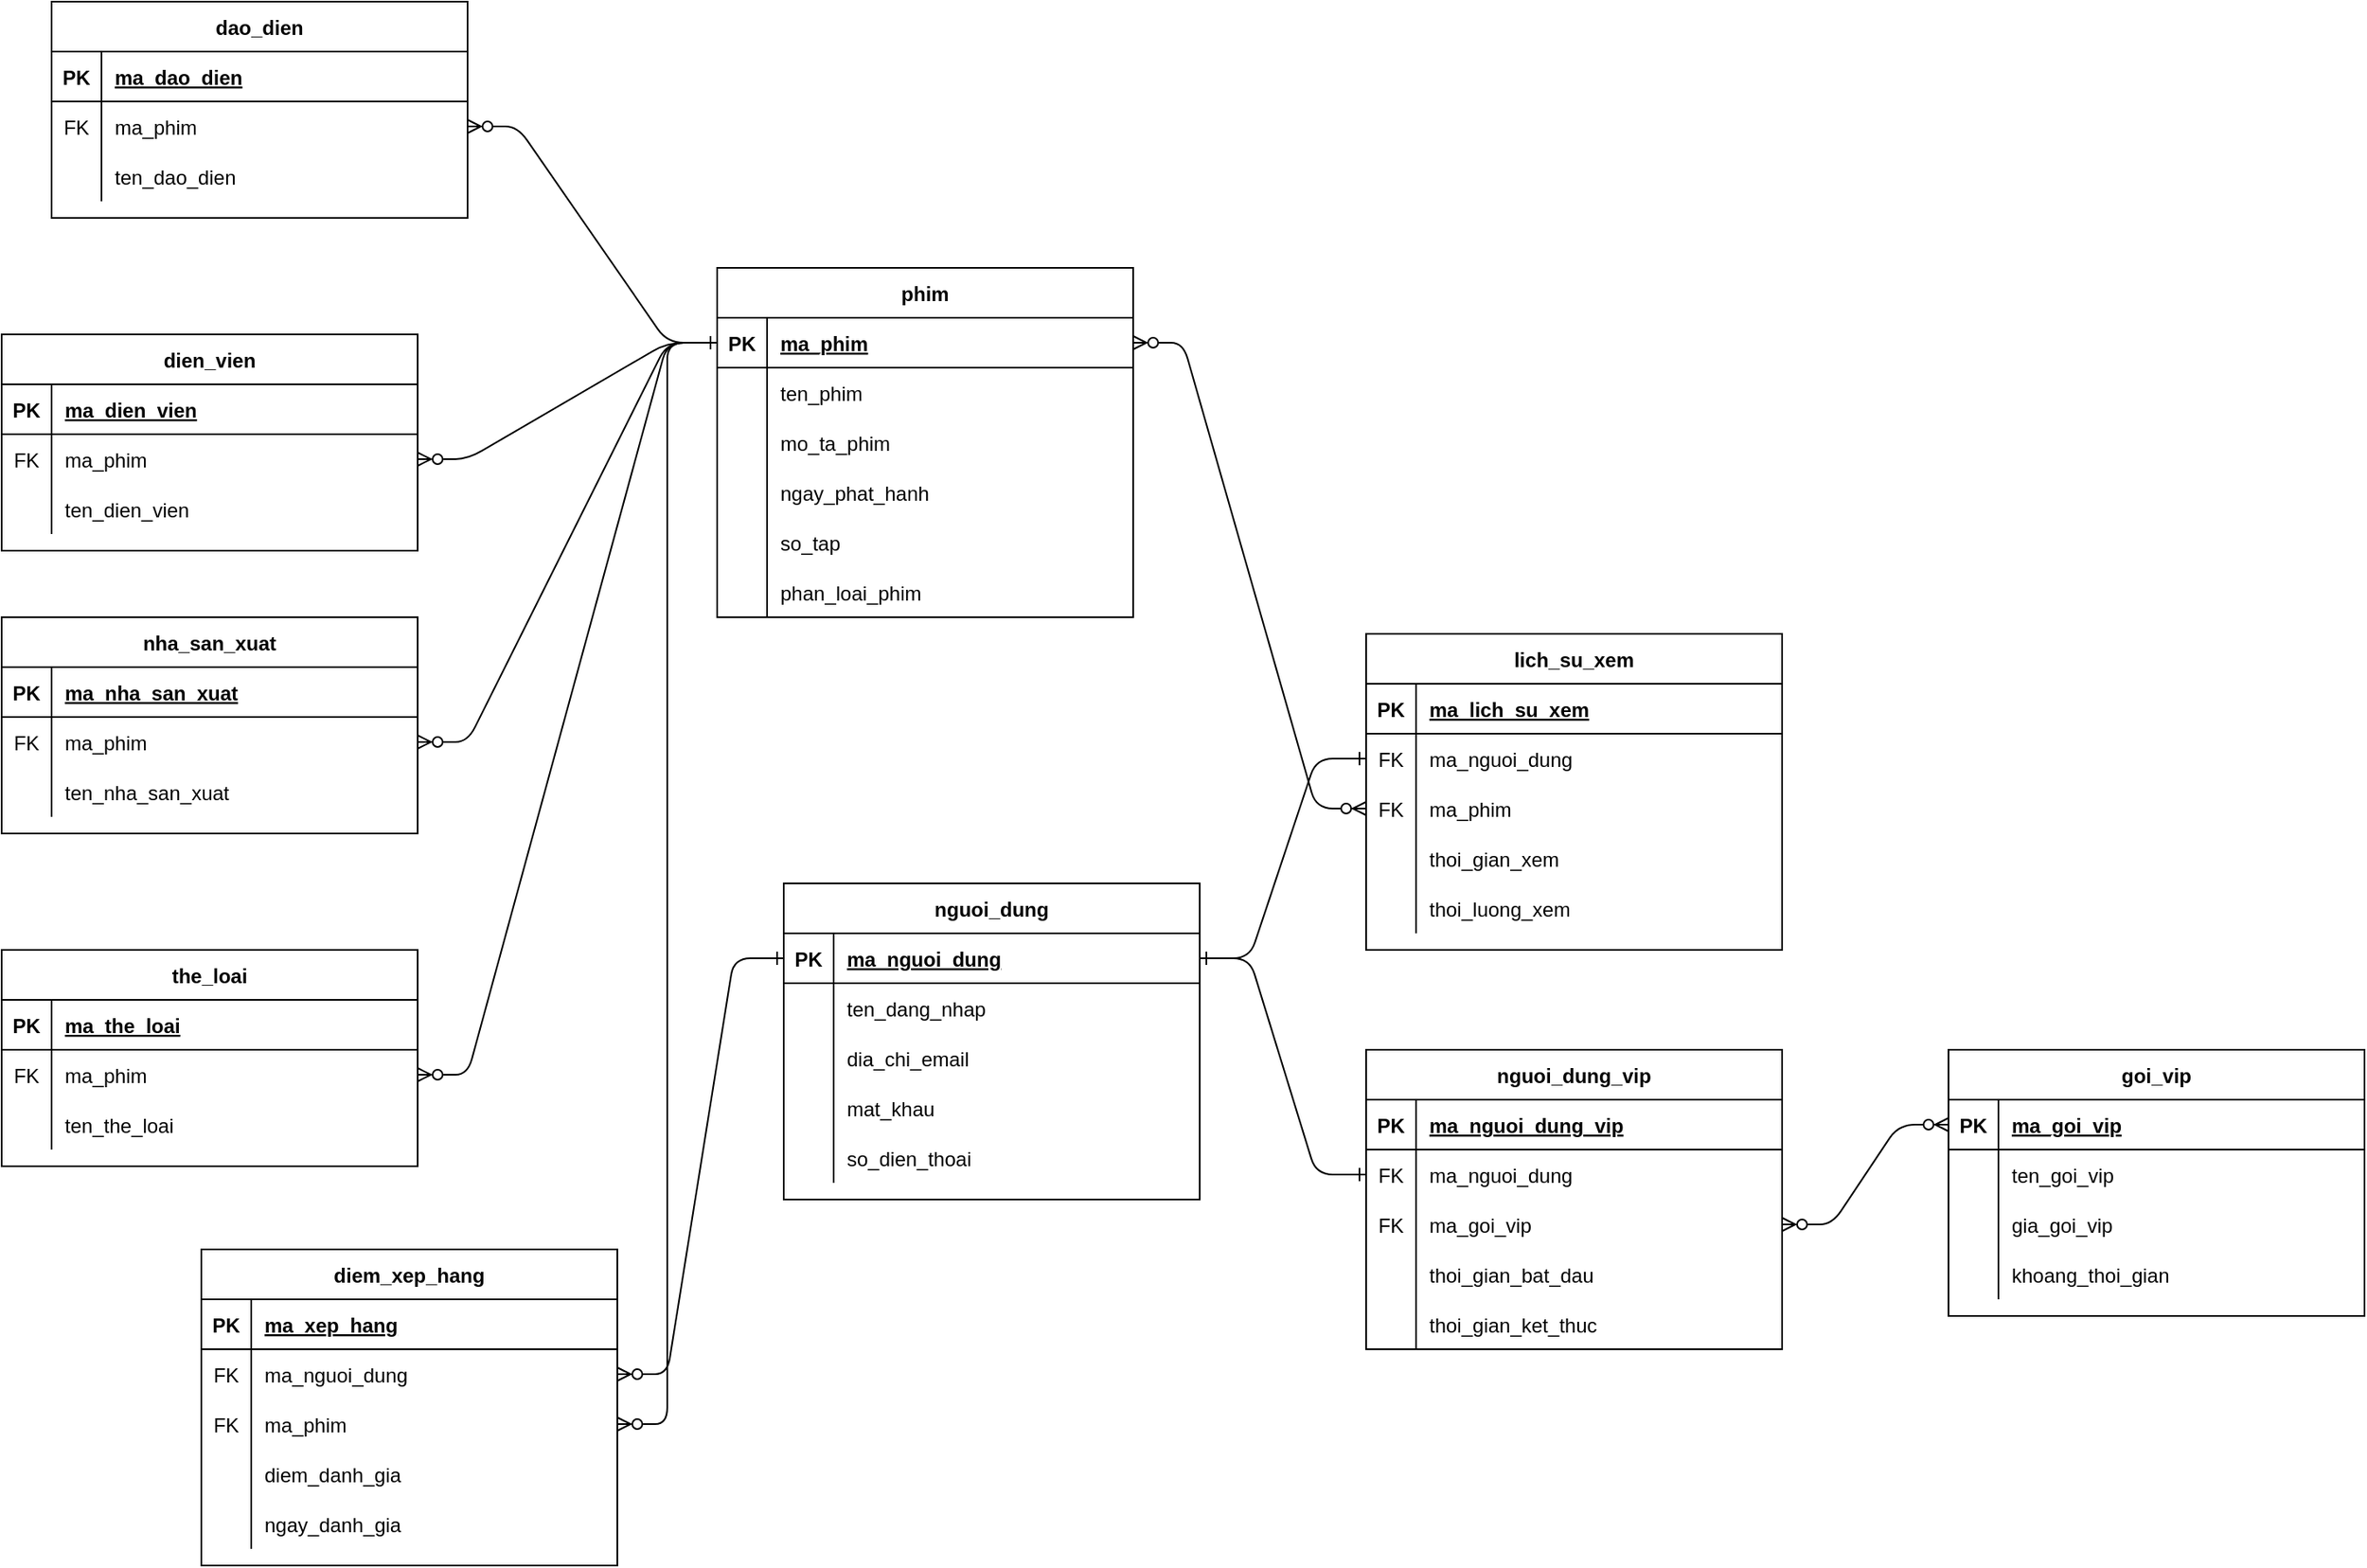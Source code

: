 <mxfile version="21.3.2" type="device">
  <diagram id="C5RBs43oDa-KdzZeNtuy" name="Page-1">
    <mxGraphModel dx="1961" dy="727" grid="1" gridSize="10" guides="1" tooltips="1" connect="1" arrows="1" fold="1" page="1" pageScale="1" pageWidth="827" pageHeight="1169" math="0" shadow="0">
      <root>
        <mxCell id="WIyWlLk6GJQsqaUBKTNV-0" />
        <mxCell id="WIyWlLk6GJQsqaUBKTNV-1" parent="WIyWlLk6GJQsqaUBKTNV-0" />
        <mxCell id="9zA_-VVxKtDhb3yaYlYv-92" value="nguoi_dung" style="shape=table;startSize=30;container=1;collapsible=1;childLayout=tableLayout;fixedRows=1;rowLines=0;fontStyle=1;align=center;resizeLast=1;" parent="WIyWlLk6GJQsqaUBKTNV-1" vertex="1">
          <mxGeometry x="170" y="600" width="250" height="190" as="geometry" />
        </mxCell>
        <mxCell id="9zA_-VVxKtDhb3yaYlYv-93" value="" style="shape=partialRectangle;collapsible=0;dropTarget=0;pointerEvents=0;fillColor=none;points=[[0,0.5],[1,0.5]];portConstraint=eastwest;top=0;left=0;right=0;bottom=1;" parent="9zA_-VVxKtDhb3yaYlYv-92" vertex="1">
          <mxGeometry y="30" width="250" height="30" as="geometry" />
        </mxCell>
        <mxCell id="9zA_-VVxKtDhb3yaYlYv-94" value="PK" style="shape=partialRectangle;overflow=hidden;connectable=0;fillColor=none;top=0;left=0;bottom=0;right=0;fontStyle=1;" parent="9zA_-VVxKtDhb3yaYlYv-93" vertex="1">
          <mxGeometry width="30" height="30" as="geometry">
            <mxRectangle width="30" height="30" as="alternateBounds" />
          </mxGeometry>
        </mxCell>
        <mxCell id="9zA_-VVxKtDhb3yaYlYv-95" value="ma_nguoi_dung" style="shape=partialRectangle;overflow=hidden;connectable=0;fillColor=none;top=0;left=0;bottom=0;right=0;align=left;spacingLeft=6;fontStyle=5;" parent="9zA_-VVxKtDhb3yaYlYv-93" vertex="1">
          <mxGeometry x="30" width="220" height="30" as="geometry">
            <mxRectangle width="220" height="30" as="alternateBounds" />
          </mxGeometry>
        </mxCell>
        <mxCell id="9zA_-VVxKtDhb3yaYlYv-96" value="" style="shape=partialRectangle;collapsible=0;dropTarget=0;pointerEvents=0;fillColor=none;points=[[0,0.5],[1,0.5]];portConstraint=eastwest;top=0;left=0;right=0;bottom=0;" parent="9zA_-VVxKtDhb3yaYlYv-92" vertex="1">
          <mxGeometry y="60" width="250" height="30" as="geometry" />
        </mxCell>
        <mxCell id="9zA_-VVxKtDhb3yaYlYv-97" value="" style="shape=partialRectangle;overflow=hidden;connectable=0;fillColor=none;top=0;left=0;bottom=0;right=0;" parent="9zA_-VVxKtDhb3yaYlYv-96" vertex="1">
          <mxGeometry width="30" height="30" as="geometry">
            <mxRectangle width="30" height="30" as="alternateBounds" />
          </mxGeometry>
        </mxCell>
        <mxCell id="9zA_-VVxKtDhb3yaYlYv-98" value="ten_dang_nhap" style="shape=partialRectangle;overflow=hidden;connectable=0;fillColor=none;top=0;left=0;bottom=0;right=0;align=left;spacingLeft=6;" parent="9zA_-VVxKtDhb3yaYlYv-96" vertex="1">
          <mxGeometry x="30" width="220" height="30" as="geometry">
            <mxRectangle width="220" height="30" as="alternateBounds" />
          </mxGeometry>
        </mxCell>
        <mxCell id="9zA_-VVxKtDhb3yaYlYv-99" value="" style="shape=partialRectangle;collapsible=0;dropTarget=0;pointerEvents=0;fillColor=none;points=[[0,0.5],[1,0.5]];portConstraint=eastwest;top=0;left=0;right=0;bottom=0;" parent="9zA_-VVxKtDhb3yaYlYv-92" vertex="1">
          <mxGeometry y="90" width="250" height="30" as="geometry" />
        </mxCell>
        <mxCell id="9zA_-VVxKtDhb3yaYlYv-100" value="" style="shape=partialRectangle;overflow=hidden;connectable=0;fillColor=none;top=0;left=0;bottom=0;right=0;" parent="9zA_-VVxKtDhb3yaYlYv-99" vertex="1">
          <mxGeometry width="30" height="30" as="geometry">
            <mxRectangle width="30" height="30" as="alternateBounds" />
          </mxGeometry>
        </mxCell>
        <mxCell id="9zA_-VVxKtDhb3yaYlYv-101" value="dia_chi_email" style="shape=partialRectangle;overflow=hidden;connectable=0;fillColor=none;top=0;left=0;bottom=0;right=0;align=left;spacingLeft=6;" parent="9zA_-VVxKtDhb3yaYlYv-99" vertex="1">
          <mxGeometry x="30" width="220" height="30" as="geometry">
            <mxRectangle width="220" height="30" as="alternateBounds" />
          </mxGeometry>
        </mxCell>
        <mxCell id="9zA_-VVxKtDhb3yaYlYv-102" value="" style="shape=partialRectangle;collapsible=0;dropTarget=0;pointerEvents=0;fillColor=none;points=[[0,0.5],[1,0.5]];portConstraint=eastwest;top=0;left=0;right=0;bottom=0;" parent="9zA_-VVxKtDhb3yaYlYv-92" vertex="1">
          <mxGeometry y="120" width="250" height="30" as="geometry" />
        </mxCell>
        <mxCell id="9zA_-VVxKtDhb3yaYlYv-103" value="" style="shape=partialRectangle;overflow=hidden;connectable=0;fillColor=none;top=0;left=0;bottom=0;right=0;" parent="9zA_-VVxKtDhb3yaYlYv-102" vertex="1">
          <mxGeometry width="30" height="30" as="geometry">
            <mxRectangle width="30" height="30" as="alternateBounds" />
          </mxGeometry>
        </mxCell>
        <mxCell id="9zA_-VVxKtDhb3yaYlYv-104" value="mat_khau" style="shape=partialRectangle;overflow=hidden;connectable=0;fillColor=none;top=0;left=0;bottom=0;right=0;align=left;spacingLeft=6;" parent="9zA_-VVxKtDhb3yaYlYv-102" vertex="1">
          <mxGeometry x="30" width="220" height="30" as="geometry">
            <mxRectangle width="220" height="30" as="alternateBounds" />
          </mxGeometry>
        </mxCell>
        <mxCell id="9zA_-VVxKtDhb3yaYlYv-105" value="" style="shape=partialRectangle;collapsible=0;dropTarget=0;pointerEvents=0;fillColor=none;points=[[0,0.5],[1,0.5]];portConstraint=eastwest;top=0;left=0;right=0;bottom=0;" parent="9zA_-VVxKtDhb3yaYlYv-92" vertex="1">
          <mxGeometry y="150" width="250" height="30" as="geometry" />
        </mxCell>
        <mxCell id="9zA_-VVxKtDhb3yaYlYv-106" value="" style="shape=partialRectangle;overflow=hidden;connectable=0;fillColor=none;top=0;left=0;bottom=0;right=0;" parent="9zA_-VVxKtDhb3yaYlYv-105" vertex="1">
          <mxGeometry width="30" height="30" as="geometry">
            <mxRectangle width="30" height="30" as="alternateBounds" />
          </mxGeometry>
        </mxCell>
        <mxCell id="9zA_-VVxKtDhb3yaYlYv-107" value="so_dien_thoai" style="shape=partialRectangle;overflow=hidden;connectable=0;fillColor=none;top=0;left=0;bottom=0;right=0;align=left;spacingLeft=6;" parent="9zA_-VVxKtDhb3yaYlYv-105" vertex="1">
          <mxGeometry x="30" width="220" height="30" as="geometry">
            <mxRectangle width="220" height="30" as="alternateBounds" />
          </mxGeometry>
        </mxCell>
        <mxCell id="9zA_-VVxKtDhb3yaYlYv-127" value="" style="edgeStyle=entityRelationEdgeStyle;endArrow=ERzeroToMany;startArrow=ERone;endFill=0;startFill=0;exitX=0;exitY=0.5;exitDx=0;exitDy=0;entryX=1;entryY=0.5;entryDx=0;entryDy=0;" parent="WIyWlLk6GJQsqaUBKTNV-1" source="9zA_-VVxKtDhb3yaYlYv-142" target="9zA_-VVxKtDhb3yaYlYv-223" edge="1">
          <mxGeometry width="100" height="100" relative="1" as="geometry">
            <mxPoint x="650" y="200" as="sourcePoint" />
            <mxPoint x="20.0" y="705" as="targetPoint" />
          </mxGeometry>
        </mxCell>
        <mxCell id="9zA_-VVxKtDhb3yaYlYv-141" value="phim" style="shape=table;startSize=30;container=1;collapsible=1;childLayout=tableLayout;fixedRows=1;rowLines=0;fontStyle=1;align=center;resizeLast=1;" parent="WIyWlLk6GJQsqaUBKTNV-1" vertex="1">
          <mxGeometry x="130" y="230" width="250" height="210" as="geometry" />
        </mxCell>
        <mxCell id="9zA_-VVxKtDhb3yaYlYv-142" value="" style="shape=partialRectangle;collapsible=0;dropTarget=0;pointerEvents=0;fillColor=none;points=[[0,0.5],[1,0.5]];portConstraint=eastwest;top=0;left=0;right=0;bottom=1;" parent="9zA_-VVxKtDhb3yaYlYv-141" vertex="1">
          <mxGeometry y="30" width="250" height="30" as="geometry" />
        </mxCell>
        <mxCell id="9zA_-VVxKtDhb3yaYlYv-143" value="PK" style="shape=partialRectangle;overflow=hidden;connectable=0;fillColor=none;top=0;left=0;bottom=0;right=0;fontStyle=1;" parent="9zA_-VVxKtDhb3yaYlYv-142" vertex="1">
          <mxGeometry width="30" height="30" as="geometry">
            <mxRectangle width="30" height="30" as="alternateBounds" />
          </mxGeometry>
        </mxCell>
        <mxCell id="9zA_-VVxKtDhb3yaYlYv-144" value="ma_phim" style="shape=partialRectangle;overflow=hidden;connectable=0;fillColor=none;top=0;left=0;bottom=0;right=0;align=left;spacingLeft=6;fontStyle=5;" parent="9zA_-VVxKtDhb3yaYlYv-142" vertex="1">
          <mxGeometry x="30" width="220" height="30" as="geometry">
            <mxRectangle width="220" height="30" as="alternateBounds" />
          </mxGeometry>
        </mxCell>
        <mxCell id="9zA_-VVxKtDhb3yaYlYv-145" value="" style="shape=partialRectangle;collapsible=0;dropTarget=0;pointerEvents=0;fillColor=none;points=[[0,0.5],[1,0.5]];portConstraint=eastwest;top=0;left=0;right=0;bottom=0;" parent="9zA_-VVxKtDhb3yaYlYv-141" vertex="1">
          <mxGeometry y="60" width="250" height="30" as="geometry" />
        </mxCell>
        <mxCell id="9zA_-VVxKtDhb3yaYlYv-146" value="" style="shape=partialRectangle;overflow=hidden;connectable=0;fillColor=none;top=0;left=0;bottom=0;right=0;" parent="9zA_-VVxKtDhb3yaYlYv-145" vertex="1">
          <mxGeometry width="30" height="30" as="geometry">
            <mxRectangle width="30" height="30" as="alternateBounds" />
          </mxGeometry>
        </mxCell>
        <mxCell id="9zA_-VVxKtDhb3yaYlYv-147" value="ten_phim" style="shape=partialRectangle;overflow=hidden;connectable=0;fillColor=none;top=0;left=0;bottom=0;right=0;align=left;spacingLeft=6;" parent="9zA_-VVxKtDhb3yaYlYv-145" vertex="1">
          <mxGeometry x="30" width="220" height="30" as="geometry">
            <mxRectangle width="220" height="30" as="alternateBounds" />
          </mxGeometry>
        </mxCell>
        <mxCell id="9zA_-VVxKtDhb3yaYlYv-148" value="" style="shape=partialRectangle;collapsible=0;dropTarget=0;pointerEvents=0;fillColor=none;points=[[0,0.5],[1,0.5]];portConstraint=eastwest;top=0;left=0;right=0;bottom=0;" parent="9zA_-VVxKtDhb3yaYlYv-141" vertex="1">
          <mxGeometry y="90" width="250" height="30" as="geometry" />
        </mxCell>
        <mxCell id="9zA_-VVxKtDhb3yaYlYv-149" value="" style="shape=partialRectangle;overflow=hidden;connectable=0;fillColor=none;top=0;left=0;bottom=0;right=0;" parent="9zA_-VVxKtDhb3yaYlYv-148" vertex="1">
          <mxGeometry width="30" height="30" as="geometry">
            <mxRectangle width="30" height="30" as="alternateBounds" />
          </mxGeometry>
        </mxCell>
        <mxCell id="9zA_-VVxKtDhb3yaYlYv-150" value="mo_ta_phim" style="shape=partialRectangle;overflow=hidden;connectable=0;fillColor=none;top=0;left=0;bottom=0;right=0;align=left;spacingLeft=6;" parent="9zA_-VVxKtDhb3yaYlYv-148" vertex="1">
          <mxGeometry x="30" width="220" height="30" as="geometry">
            <mxRectangle width="220" height="30" as="alternateBounds" />
          </mxGeometry>
        </mxCell>
        <mxCell id="9zA_-VVxKtDhb3yaYlYv-160" value="" style="shape=partialRectangle;collapsible=0;dropTarget=0;pointerEvents=0;fillColor=none;points=[[0,0.5],[1,0.5]];portConstraint=eastwest;top=0;left=0;right=0;bottom=0;" parent="9zA_-VVxKtDhb3yaYlYv-141" vertex="1">
          <mxGeometry y="120" width="250" height="30" as="geometry" />
        </mxCell>
        <mxCell id="9zA_-VVxKtDhb3yaYlYv-161" value="" style="shape=partialRectangle;overflow=hidden;connectable=0;fillColor=none;top=0;left=0;bottom=0;right=0;" parent="9zA_-VVxKtDhb3yaYlYv-160" vertex="1">
          <mxGeometry width="30" height="30" as="geometry">
            <mxRectangle width="30" height="30" as="alternateBounds" />
          </mxGeometry>
        </mxCell>
        <mxCell id="9zA_-VVxKtDhb3yaYlYv-162" value="ngay_phat_hanh" style="shape=partialRectangle;overflow=hidden;connectable=0;fillColor=none;top=0;left=0;bottom=0;right=0;align=left;spacingLeft=6;" parent="9zA_-VVxKtDhb3yaYlYv-160" vertex="1">
          <mxGeometry x="30" width="220" height="30" as="geometry">
            <mxRectangle width="220" height="30" as="alternateBounds" />
          </mxGeometry>
        </mxCell>
        <mxCell id="9zA_-VVxKtDhb3yaYlYv-163" value="" style="shape=partialRectangle;collapsible=0;dropTarget=0;pointerEvents=0;fillColor=none;points=[[0,0.5],[1,0.5]];portConstraint=eastwest;top=0;left=0;right=0;bottom=0;" parent="9zA_-VVxKtDhb3yaYlYv-141" vertex="1">
          <mxGeometry y="150" width="250" height="30" as="geometry" />
        </mxCell>
        <mxCell id="9zA_-VVxKtDhb3yaYlYv-164" value="" style="shape=partialRectangle;overflow=hidden;connectable=0;fillColor=none;top=0;left=0;bottom=0;right=0;" parent="9zA_-VVxKtDhb3yaYlYv-163" vertex="1">
          <mxGeometry width="30" height="30" as="geometry">
            <mxRectangle width="30" height="30" as="alternateBounds" />
          </mxGeometry>
        </mxCell>
        <mxCell id="9zA_-VVxKtDhb3yaYlYv-165" value="so_tap" style="shape=partialRectangle;overflow=hidden;connectable=0;fillColor=none;top=0;left=0;bottom=0;right=0;align=left;spacingLeft=6;" parent="9zA_-VVxKtDhb3yaYlYv-163" vertex="1">
          <mxGeometry x="30" width="220" height="30" as="geometry">
            <mxRectangle width="220" height="30" as="alternateBounds" />
          </mxGeometry>
        </mxCell>
        <mxCell id="9zA_-VVxKtDhb3yaYlYv-166" value="" style="shape=partialRectangle;collapsible=0;dropTarget=0;pointerEvents=0;fillColor=none;points=[[0,0.5],[1,0.5]];portConstraint=eastwest;top=0;left=0;right=0;bottom=0;" parent="9zA_-VVxKtDhb3yaYlYv-141" vertex="1">
          <mxGeometry y="180" width="250" height="30" as="geometry" />
        </mxCell>
        <mxCell id="9zA_-VVxKtDhb3yaYlYv-167" value="" style="shape=partialRectangle;overflow=hidden;connectable=0;fillColor=none;top=0;left=0;bottom=0;right=0;" parent="9zA_-VVxKtDhb3yaYlYv-166" vertex="1">
          <mxGeometry width="30" height="30" as="geometry">
            <mxRectangle width="30" height="30" as="alternateBounds" />
          </mxGeometry>
        </mxCell>
        <mxCell id="9zA_-VVxKtDhb3yaYlYv-168" value="phan_loai_phim" style="shape=partialRectangle;overflow=hidden;connectable=0;fillColor=none;top=0;left=0;bottom=0;right=0;align=left;spacingLeft=6;" parent="9zA_-VVxKtDhb3yaYlYv-166" vertex="1">
          <mxGeometry x="30" width="220" height="30" as="geometry">
            <mxRectangle width="220" height="30" as="alternateBounds" />
          </mxGeometry>
        </mxCell>
        <mxCell id="9zA_-VVxKtDhb3yaYlYv-219" value="the_loai" style="shape=table;startSize=30;container=1;collapsible=1;childLayout=tableLayout;fixedRows=1;rowLines=0;fontStyle=1;align=center;resizeLast=1;" parent="WIyWlLk6GJQsqaUBKTNV-1" vertex="1">
          <mxGeometry x="-300" y="640" width="250" height="130" as="geometry" />
        </mxCell>
        <mxCell id="9zA_-VVxKtDhb3yaYlYv-220" value="" style="shape=partialRectangle;collapsible=0;dropTarget=0;pointerEvents=0;fillColor=none;points=[[0,0.5],[1,0.5]];portConstraint=eastwest;top=0;left=0;right=0;bottom=1;" parent="9zA_-VVxKtDhb3yaYlYv-219" vertex="1">
          <mxGeometry y="30" width="250" height="30" as="geometry" />
        </mxCell>
        <mxCell id="9zA_-VVxKtDhb3yaYlYv-221" value="PK" style="shape=partialRectangle;overflow=hidden;connectable=0;fillColor=none;top=0;left=0;bottom=0;right=0;fontStyle=1;" parent="9zA_-VVxKtDhb3yaYlYv-220" vertex="1">
          <mxGeometry width="30" height="30" as="geometry">
            <mxRectangle width="30" height="30" as="alternateBounds" />
          </mxGeometry>
        </mxCell>
        <mxCell id="9zA_-VVxKtDhb3yaYlYv-222" value="ma_the_loai" style="shape=partialRectangle;overflow=hidden;connectable=0;fillColor=none;top=0;left=0;bottom=0;right=0;align=left;spacingLeft=6;fontStyle=5;" parent="9zA_-VVxKtDhb3yaYlYv-220" vertex="1">
          <mxGeometry x="30" width="220" height="30" as="geometry">
            <mxRectangle width="220" height="30" as="alternateBounds" />
          </mxGeometry>
        </mxCell>
        <mxCell id="9zA_-VVxKtDhb3yaYlYv-223" value="" style="shape=partialRectangle;collapsible=0;dropTarget=0;pointerEvents=0;fillColor=none;points=[[0,0.5],[1,0.5]];portConstraint=eastwest;top=0;left=0;right=0;bottom=0;" parent="9zA_-VVxKtDhb3yaYlYv-219" vertex="1">
          <mxGeometry y="60" width="250" height="30" as="geometry" />
        </mxCell>
        <mxCell id="9zA_-VVxKtDhb3yaYlYv-224" value="FK" style="shape=partialRectangle;overflow=hidden;connectable=0;fillColor=none;top=0;left=0;bottom=0;right=0;" parent="9zA_-VVxKtDhb3yaYlYv-223" vertex="1">
          <mxGeometry width="30" height="30" as="geometry">
            <mxRectangle width="30" height="30" as="alternateBounds" />
          </mxGeometry>
        </mxCell>
        <mxCell id="9zA_-VVxKtDhb3yaYlYv-225" value="ma_phim" style="shape=partialRectangle;overflow=hidden;connectable=0;fillColor=none;top=0;left=0;bottom=0;right=0;align=left;spacingLeft=6;" parent="9zA_-VVxKtDhb3yaYlYv-223" vertex="1">
          <mxGeometry x="30" width="220" height="30" as="geometry">
            <mxRectangle width="220" height="30" as="alternateBounds" />
          </mxGeometry>
        </mxCell>
        <mxCell id="xwJ2lEK02eND5uKQ-8Lv-21" value="" style="shape=partialRectangle;collapsible=0;dropTarget=0;pointerEvents=0;fillColor=none;points=[[0,0.5],[1,0.5]];portConstraint=eastwest;top=0;left=0;right=0;bottom=0;" vertex="1" parent="9zA_-VVxKtDhb3yaYlYv-219">
          <mxGeometry y="90" width="250" height="30" as="geometry" />
        </mxCell>
        <mxCell id="xwJ2lEK02eND5uKQ-8Lv-22" value="" style="shape=partialRectangle;overflow=hidden;connectable=0;fillColor=none;top=0;left=0;bottom=0;right=0;" vertex="1" parent="xwJ2lEK02eND5uKQ-8Lv-21">
          <mxGeometry width="30" height="30" as="geometry">
            <mxRectangle width="30" height="30" as="alternateBounds" />
          </mxGeometry>
        </mxCell>
        <mxCell id="xwJ2lEK02eND5uKQ-8Lv-23" value="ten_the_loai" style="shape=partialRectangle;overflow=hidden;connectable=0;fillColor=none;top=0;left=0;bottom=0;right=0;align=left;spacingLeft=6;" vertex="1" parent="xwJ2lEK02eND5uKQ-8Lv-21">
          <mxGeometry x="30" width="220" height="30" as="geometry">
            <mxRectangle width="220" height="30" as="alternateBounds" />
          </mxGeometry>
        </mxCell>
        <mxCell id="9zA_-VVxKtDhb3yaYlYv-272" value="dao_dien" style="shape=table;startSize=30;container=1;collapsible=1;childLayout=tableLayout;fixedRows=1;rowLines=0;fontStyle=1;align=center;resizeLast=1;" parent="WIyWlLk6GJQsqaUBKTNV-1" vertex="1">
          <mxGeometry x="-270" y="70" width="250" height="130" as="geometry" />
        </mxCell>
        <mxCell id="9zA_-VVxKtDhb3yaYlYv-273" value="" style="shape=partialRectangle;collapsible=0;dropTarget=0;pointerEvents=0;fillColor=none;points=[[0,0.5],[1,0.5]];portConstraint=eastwest;top=0;left=0;right=0;bottom=1;" parent="9zA_-VVxKtDhb3yaYlYv-272" vertex="1">
          <mxGeometry y="30" width="250" height="30" as="geometry" />
        </mxCell>
        <mxCell id="9zA_-VVxKtDhb3yaYlYv-274" value="PK" style="shape=partialRectangle;overflow=hidden;connectable=0;fillColor=none;top=0;left=0;bottom=0;right=0;fontStyle=1;" parent="9zA_-VVxKtDhb3yaYlYv-273" vertex="1">
          <mxGeometry width="30" height="30" as="geometry">
            <mxRectangle width="30" height="30" as="alternateBounds" />
          </mxGeometry>
        </mxCell>
        <mxCell id="9zA_-VVxKtDhb3yaYlYv-275" value="ma_dao_dien" style="shape=partialRectangle;overflow=hidden;connectable=0;fillColor=none;top=0;left=0;bottom=0;right=0;align=left;spacingLeft=6;fontStyle=5;" parent="9zA_-VVxKtDhb3yaYlYv-273" vertex="1">
          <mxGeometry x="30" width="220" height="30" as="geometry">
            <mxRectangle width="220" height="30" as="alternateBounds" />
          </mxGeometry>
        </mxCell>
        <mxCell id="9zA_-VVxKtDhb3yaYlYv-276" value="" style="shape=partialRectangle;collapsible=0;dropTarget=0;pointerEvents=0;fillColor=none;points=[[0,0.5],[1,0.5]];portConstraint=eastwest;top=0;left=0;right=0;bottom=0;" parent="9zA_-VVxKtDhb3yaYlYv-272" vertex="1">
          <mxGeometry y="60" width="250" height="30" as="geometry" />
        </mxCell>
        <mxCell id="9zA_-VVxKtDhb3yaYlYv-277" value="FK" style="shape=partialRectangle;overflow=hidden;connectable=0;fillColor=none;top=0;left=0;bottom=0;right=0;" parent="9zA_-VVxKtDhb3yaYlYv-276" vertex="1">
          <mxGeometry width="30" height="30" as="geometry">
            <mxRectangle width="30" height="30" as="alternateBounds" />
          </mxGeometry>
        </mxCell>
        <mxCell id="9zA_-VVxKtDhb3yaYlYv-278" value="ma_phim" style="shape=partialRectangle;overflow=hidden;connectable=0;fillColor=none;top=0;left=0;bottom=0;right=0;align=left;spacingLeft=6;" parent="9zA_-VVxKtDhb3yaYlYv-276" vertex="1">
          <mxGeometry x="30" width="220" height="30" as="geometry">
            <mxRectangle width="220" height="30" as="alternateBounds" />
          </mxGeometry>
        </mxCell>
        <mxCell id="xwJ2lEK02eND5uKQ-8Lv-2" value="" style="shape=partialRectangle;collapsible=0;dropTarget=0;pointerEvents=0;fillColor=none;points=[[0,0.5],[1,0.5]];portConstraint=eastwest;top=0;left=0;right=0;bottom=0;" vertex="1" parent="9zA_-VVxKtDhb3yaYlYv-272">
          <mxGeometry y="90" width="250" height="30" as="geometry" />
        </mxCell>
        <mxCell id="xwJ2lEK02eND5uKQ-8Lv-3" value="" style="shape=partialRectangle;overflow=hidden;connectable=0;fillColor=none;top=0;left=0;bottom=0;right=0;" vertex="1" parent="xwJ2lEK02eND5uKQ-8Lv-2">
          <mxGeometry width="30" height="30" as="geometry">
            <mxRectangle width="30" height="30" as="alternateBounds" />
          </mxGeometry>
        </mxCell>
        <mxCell id="xwJ2lEK02eND5uKQ-8Lv-4" value="ten_dao_dien" style="shape=partialRectangle;overflow=hidden;connectable=0;fillColor=none;top=0;left=0;bottom=0;right=0;align=left;spacingLeft=6;" vertex="1" parent="xwJ2lEK02eND5uKQ-8Lv-2">
          <mxGeometry x="30" width="220" height="30" as="geometry">
            <mxRectangle width="220" height="30" as="alternateBounds" />
          </mxGeometry>
        </mxCell>
        <mxCell id="9zA_-VVxKtDhb3yaYlYv-323" value="" style="edgeStyle=entityRelationEdgeStyle;endArrow=ERone;startArrow=ERzeroToMany;endFill=0;startFill=0;entryX=0;entryY=0.5;entryDx=0;entryDy=0;exitX=1;exitY=0.5;exitDx=0;exitDy=0;" parent="WIyWlLk6GJQsqaUBKTNV-1" source="9zA_-VVxKtDhb3yaYlYv-276" target="9zA_-VVxKtDhb3yaYlYv-142" edge="1">
          <mxGeometry width="100" height="100" relative="1" as="geometry">
            <mxPoint x="60" y="100" as="sourcePoint" />
            <mxPoint x="150" y="185" as="targetPoint" />
          </mxGeometry>
        </mxCell>
        <mxCell id="9zA_-VVxKtDhb3yaYlYv-332" value="dien_vien" style="shape=table;startSize=30;container=1;collapsible=1;childLayout=tableLayout;fixedRows=1;rowLines=0;fontStyle=1;align=center;resizeLast=1;" parent="WIyWlLk6GJQsqaUBKTNV-1" vertex="1">
          <mxGeometry x="-300" y="270" width="250" height="130" as="geometry" />
        </mxCell>
        <mxCell id="9zA_-VVxKtDhb3yaYlYv-333" value="" style="shape=partialRectangle;collapsible=0;dropTarget=0;pointerEvents=0;fillColor=none;points=[[0,0.5],[1,0.5]];portConstraint=eastwest;top=0;left=0;right=0;bottom=1;" parent="9zA_-VVxKtDhb3yaYlYv-332" vertex="1">
          <mxGeometry y="30" width="250" height="30" as="geometry" />
        </mxCell>
        <mxCell id="9zA_-VVxKtDhb3yaYlYv-334" value="PK" style="shape=partialRectangle;overflow=hidden;connectable=0;fillColor=none;top=0;left=0;bottom=0;right=0;fontStyle=1;" parent="9zA_-VVxKtDhb3yaYlYv-333" vertex="1">
          <mxGeometry width="30" height="30" as="geometry">
            <mxRectangle width="30" height="30" as="alternateBounds" />
          </mxGeometry>
        </mxCell>
        <mxCell id="9zA_-VVxKtDhb3yaYlYv-335" value="ma_dien_vien" style="shape=partialRectangle;overflow=hidden;connectable=0;fillColor=none;top=0;left=0;bottom=0;right=0;align=left;spacingLeft=6;fontStyle=5;" parent="9zA_-VVxKtDhb3yaYlYv-333" vertex="1">
          <mxGeometry x="30" width="220" height="30" as="geometry">
            <mxRectangle width="220" height="30" as="alternateBounds" />
          </mxGeometry>
        </mxCell>
        <mxCell id="9zA_-VVxKtDhb3yaYlYv-336" value="" style="shape=partialRectangle;collapsible=0;dropTarget=0;pointerEvents=0;fillColor=none;points=[[0,0.5],[1,0.5]];portConstraint=eastwest;top=0;left=0;right=0;bottom=0;" parent="9zA_-VVxKtDhb3yaYlYv-332" vertex="1">
          <mxGeometry y="60" width="250" height="30" as="geometry" />
        </mxCell>
        <mxCell id="9zA_-VVxKtDhb3yaYlYv-337" value="FK" style="shape=partialRectangle;overflow=hidden;connectable=0;fillColor=none;top=0;left=0;bottom=0;right=0;" parent="9zA_-VVxKtDhb3yaYlYv-336" vertex="1">
          <mxGeometry width="30" height="30" as="geometry">
            <mxRectangle width="30" height="30" as="alternateBounds" />
          </mxGeometry>
        </mxCell>
        <mxCell id="9zA_-VVxKtDhb3yaYlYv-338" value="ma_phim" style="shape=partialRectangle;overflow=hidden;connectable=0;fillColor=none;top=0;left=0;bottom=0;right=0;align=left;spacingLeft=6;" parent="9zA_-VVxKtDhb3yaYlYv-336" vertex="1">
          <mxGeometry x="30" width="220" height="30" as="geometry">
            <mxRectangle width="220" height="30" as="alternateBounds" />
          </mxGeometry>
        </mxCell>
        <mxCell id="xwJ2lEK02eND5uKQ-8Lv-5" value="" style="shape=partialRectangle;collapsible=0;dropTarget=0;pointerEvents=0;fillColor=none;points=[[0,0.5],[1,0.5]];portConstraint=eastwest;top=0;left=0;right=0;bottom=0;" vertex="1" parent="9zA_-VVxKtDhb3yaYlYv-332">
          <mxGeometry y="90" width="250" height="30" as="geometry" />
        </mxCell>
        <mxCell id="xwJ2lEK02eND5uKQ-8Lv-6" value="" style="shape=partialRectangle;overflow=hidden;connectable=0;fillColor=none;top=0;left=0;bottom=0;right=0;" vertex="1" parent="xwJ2lEK02eND5uKQ-8Lv-5">
          <mxGeometry width="30" height="30" as="geometry">
            <mxRectangle width="30" height="30" as="alternateBounds" />
          </mxGeometry>
        </mxCell>
        <mxCell id="xwJ2lEK02eND5uKQ-8Lv-7" value="ten_dien_vien" style="shape=partialRectangle;overflow=hidden;connectable=0;fillColor=none;top=0;left=0;bottom=0;right=0;align=left;spacingLeft=6;" vertex="1" parent="xwJ2lEK02eND5uKQ-8Lv-5">
          <mxGeometry x="30" width="220" height="30" as="geometry">
            <mxRectangle width="220" height="30" as="alternateBounds" />
          </mxGeometry>
        </mxCell>
        <mxCell id="9zA_-VVxKtDhb3yaYlYv-346" value="" style="edgeStyle=entityRelationEdgeStyle;endArrow=ERone;startArrow=ERzeroToMany;endFill=0;startFill=0;entryX=0;entryY=0.5;entryDx=0;entryDy=0;exitX=1;exitY=0.5;exitDx=0;exitDy=0;" parent="WIyWlLk6GJQsqaUBKTNV-1" source="9zA_-VVxKtDhb3yaYlYv-336" target="9zA_-VVxKtDhb3yaYlYv-142" edge="1">
          <mxGeometry width="100" height="100" relative="1" as="geometry">
            <mxPoint x="10" y="360" as="sourcePoint" />
            <mxPoint x="160" y="450" as="targetPoint" />
          </mxGeometry>
        </mxCell>
        <mxCell id="9zA_-VVxKtDhb3yaYlYv-348" value="diem_xep_hang" style="shape=table;startSize=30;container=1;collapsible=1;childLayout=tableLayout;fixedRows=1;rowLines=0;fontStyle=1;align=center;resizeLast=1;" parent="WIyWlLk6GJQsqaUBKTNV-1" vertex="1">
          <mxGeometry x="-180" y="820" width="250" height="190" as="geometry" />
        </mxCell>
        <mxCell id="9zA_-VVxKtDhb3yaYlYv-349" value="" style="shape=partialRectangle;collapsible=0;dropTarget=0;pointerEvents=0;fillColor=none;points=[[0,0.5],[1,0.5]];portConstraint=eastwest;top=0;left=0;right=0;bottom=1;" parent="9zA_-VVxKtDhb3yaYlYv-348" vertex="1">
          <mxGeometry y="30" width="250" height="30" as="geometry" />
        </mxCell>
        <mxCell id="9zA_-VVxKtDhb3yaYlYv-350" value="PK" style="shape=partialRectangle;overflow=hidden;connectable=0;fillColor=none;top=0;left=0;bottom=0;right=0;fontStyle=1;" parent="9zA_-VVxKtDhb3yaYlYv-349" vertex="1">
          <mxGeometry width="30" height="30" as="geometry">
            <mxRectangle width="30" height="30" as="alternateBounds" />
          </mxGeometry>
        </mxCell>
        <mxCell id="9zA_-VVxKtDhb3yaYlYv-351" value="ma_xep_hang" style="shape=partialRectangle;overflow=hidden;connectable=0;fillColor=none;top=0;left=0;bottom=0;right=0;align=left;spacingLeft=6;fontStyle=5;" parent="9zA_-VVxKtDhb3yaYlYv-349" vertex="1">
          <mxGeometry x="30" width="220" height="30" as="geometry">
            <mxRectangle width="220" height="30" as="alternateBounds" />
          </mxGeometry>
        </mxCell>
        <mxCell id="9zA_-VVxKtDhb3yaYlYv-352" value="" style="shape=partialRectangle;collapsible=0;dropTarget=0;pointerEvents=0;fillColor=none;points=[[0,0.5],[1,0.5]];portConstraint=eastwest;top=0;left=0;right=0;bottom=0;" parent="9zA_-VVxKtDhb3yaYlYv-348" vertex="1">
          <mxGeometry y="60" width="250" height="30" as="geometry" />
        </mxCell>
        <mxCell id="9zA_-VVxKtDhb3yaYlYv-353" value="FK" style="shape=partialRectangle;overflow=hidden;connectable=0;fillColor=none;top=0;left=0;bottom=0;right=0;" parent="9zA_-VVxKtDhb3yaYlYv-352" vertex="1">
          <mxGeometry width="30" height="30" as="geometry">
            <mxRectangle width="30" height="30" as="alternateBounds" />
          </mxGeometry>
        </mxCell>
        <mxCell id="9zA_-VVxKtDhb3yaYlYv-354" value="ma_nguoi_dung" style="shape=partialRectangle;overflow=hidden;connectable=0;fillColor=none;top=0;left=0;bottom=0;right=0;align=left;spacingLeft=6;" parent="9zA_-VVxKtDhb3yaYlYv-352" vertex="1">
          <mxGeometry x="30" width="220" height="30" as="geometry">
            <mxRectangle width="220" height="30" as="alternateBounds" />
          </mxGeometry>
        </mxCell>
        <mxCell id="9zA_-VVxKtDhb3yaYlYv-355" value="" style="shape=partialRectangle;collapsible=0;dropTarget=0;pointerEvents=0;fillColor=none;points=[[0,0.5],[1,0.5]];portConstraint=eastwest;top=0;left=0;right=0;bottom=0;" parent="9zA_-VVxKtDhb3yaYlYv-348" vertex="1">
          <mxGeometry y="90" width="250" height="30" as="geometry" />
        </mxCell>
        <mxCell id="9zA_-VVxKtDhb3yaYlYv-356" value="FK" style="shape=partialRectangle;overflow=hidden;connectable=0;fillColor=none;top=0;left=0;bottom=0;right=0;" parent="9zA_-VVxKtDhb3yaYlYv-355" vertex="1">
          <mxGeometry width="30" height="30" as="geometry">
            <mxRectangle width="30" height="30" as="alternateBounds" />
          </mxGeometry>
        </mxCell>
        <mxCell id="9zA_-VVxKtDhb3yaYlYv-357" value="ma_phim" style="shape=partialRectangle;overflow=hidden;connectable=0;fillColor=none;top=0;left=0;bottom=0;right=0;align=left;spacingLeft=6;" parent="9zA_-VVxKtDhb3yaYlYv-355" vertex="1">
          <mxGeometry x="30" width="220" height="30" as="geometry">
            <mxRectangle width="220" height="30" as="alternateBounds" />
          </mxGeometry>
        </mxCell>
        <mxCell id="9zA_-VVxKtDhb3yaYlYv-358" value="" style="shape=partialRectangle;collapsible=0;dropTarget=0;pointerEvents=0;fillColor=none;points=[[0,0.5],[1,0.5]];portConstraint=eastwest;top=0;left=0;right=0;bottom=0;" parent="9zA_-VVxKtDhb3yaYlYv-348" vertex="1">
          <mxGeometry y="120" width="250" height="30" as="geometry" />
        </mxCell>
        <mxCell id="9zA_-VVxKtDhb3yaYlYv-359" value="" style="shape=partialRectangle;overflow=hidden;connectable=0;fillColor=none;top=0;left=0;bottom=0;right=0;" parent="9zA_-VVxKtDhb3yaYlYv-358" vertex="1">
          <mxGeometry width="30" height="30" as="geometry">
            <mxRectangle width="30" height="30" as="alternateBounds" />
          </mxGeometry>
        </mxCell>
        <mxCell id="9zA_-VVxKtDhb3yaYlYv-360" value="diem_danh_gia" style="shape=partialRectangle;overflow=hidden;connectable=0;fillColor=none;top=0;left=0;bottom=0;right=0;align=left;spacingLeft=6;" parent="9zA_-VVxKtDhb3yaYlYv-358" vertex="1">
          <mxGeometry x="30" width="220" height="30" as="geometry">
            <mxRectangle width="220" height="30" as="alternateBounds" />
          </mxGeometry>
        </mxCell>
        <mxCell id="9zA_-VVxKtDhb3yaYlYv-361" value="" style="shape=partialRectangle;collapsible=0;dropTarget=0;pointerEvents=0;fillColor=none;points=[[0,0.5],[1,0.5]];portConstraint=eastwest;top=0;left=0;right=0;bottom=0;" parent="9zA_-VVxKtDhb3yaYlYv-348" vertex="1">
          <mxGeometry y="150" width="250" height="30" as="geometry" />
        </mxCell>
        <mxCell id="9zA_-VVxKtDhb3yaYlYv-362" value="" style="shape=partialRectangle;overflow=hidden;connectable=0;fillColor=none;top=0;left=0;bottom=0;right=0;" parent="9zA_-VVxKtDhb3yaYlYv-361" vertex="1">
          <mxGeometry width="30" height="30" as="geometry">
            <mxRectangle width="30" height="30" as="alternateBounds" />
          </mxGeometry>
        </mxCell>
        <mxCell id="9zA_-VVxKtDhb3yaYlYv-363" value="ngay_danh_gia" style="shape=partialRectangle;overflow=hidden;connectable=0;fillColor=none;top=0;left=0;bottom=0;right=0;align=left;spacingLeft=6;" parent="9zA_-VVxKtDhb3yaYlYv-361" vertex="1">
          <mxGeometry x="30" width="220" height="30" as="geometry">
            <mxRectangle width="220" height="30" as="alternateBounds" />
          </mxGeometry>
        </mxCell>
        <mxCell id="9zA_-VVxKtDhb3yaYlYv-370" value="" style="edgeStyle=entityRelationEdgeStyle;endArrow=ERone;startArrow=ERzeroToMany;endFill=0;startFill=0;exitX=1;exitY=0.5;exitDx=0;exitDy=0;entryX=0;entryY=0.5;entryDx=0;entryDy=0;" parent="WIyWlLk6GJQsqaUBKTNV-1" source="9zA_-VVxKtDhb3yaYlYv-352" target="9zA_-VVxKtDhb3yaYlYv-93" edge="1">
          <mxGeometry width="100" height="100" relative="1" as="geometry">
            <mxPoint x="310" y="530" as="sourcePoint" />
            <mxPoint x="370" y="580" as="targetPoint" />
          </mxGeometry>
        </mxCell>
        <mxCell id="9zA_-VVxKtDhb3yaYlYv-371" value="" style="edgeStyle=entityRelationEdgeStyle;endArrow=ERone;startArrow=ERzeroToMany;endFill=0;startFill=0;entryX=0;entryY=0.5;entryDx=0;entryDy=0;" parent="WIyWlLk6GJQsqaUBKTNV-1" source="9zA_-VVxKtDhb3yaYlYv-355" target="9zA_-VVxKtDhb3yaYlYv-142" edge="1">
          <mxGeometry width="100" height="100" relative="1" as="geometry">
            <mxPoint x="-80" y="490" as="sourcePoint" />
            <mxPoint x="85" y="430" as="targetPoint" />
          </mxGeometry>
        </mxCell>
        <mxCell id="9zA_-VVxKtDhb3yaYlYv-379" value="nha_san_xuat" style="shape=table;startSize=30;container=1;collapsible=1;childLayout=tableLayout;fixedRows=1;rowLines=0;fontStyle=1;align=center;resizeLast=1;" parent="WIyWlLk6GJQsqaUBKTNV-1" vertex="1">
          <mxGeometry x="-300" y="440" width="250" height="130" as="geometry" />
        </mxCell>
        <mxCell id="9zA_-VVxKtDhb3yaYlYv-380" value="" style="shape=partialRectangle;collapsible=0;dropTarget=0;pointerEvents=0;fillColor=none;points=[[0,0.5],[1,0.5]];portConstraint=eastwest;top=0;left=0;right=0;bottom=1;" parent="9zA_-VVxKtDhb3yaYlYv-379" vertex="1">
          <mxGeometry y="30" width="250" height="30" as="geometry" />
        </mxCell>
        <mxCell id="9zA_-VVxKtDhb3yaYlYv-381" value="PK" style="shape=partialRectangle;overflow=hidden;connectable=0;fillColor=none;top=0;left=0;bottom=0;right=0;fontStyle=1;" parent="9zA_-VVxKtDhb3yaYlYv-380" vertex="1">
          <mxGeometry width="30" height="30" as="geometry">
            <mxRectangle width="30" height="30" as="alternateBounds" />
          </mxGeometry>
        </mxCell>
        <mxCell id="9zA_-VVxKtDhb3yaYlYv-382" value="ma_nha_san_xuat" style="shape=partialRectangle;overflow=hidden;connectable=0;fillColor=none;top=0;left=0;bottom=0;right=0;align=left;spacingLeft=6;fontStyle=5;" parent="9zA_-VVxKtDhb3yaYlYv-380" vertex="1">
          <mxGeometry x="30" width="220" height="30" as="geometry">
            <mxRectangle width="220" height="30" as="alternateBounds" />
          </mxGeometry>
        </mxCell>
        <mxCell id="9zA_-VVxKtDhb3yaYlYv-383" value="" style="shape=partialRectangle;collapsible=0;dropTarget=0;pointerEvents=0;fillColor=none;points=[[0,0.5],[1,0.5]];portConstraint=eastwest;top=0;left=0;right=0;bottom=0;" parent="9zA_-VVxKtDhb3yaYlYv-379" vertex="1">
          <mxGeometry y="60" width="250" height="30" as="geometry" />
        </mxCell>
        <mxCell id="9zA_-VVxKtDhb3yaYlYv-384" value="FK" style="shape=partialRectangle;overflow=hidden;connectable=0;fillColor=none;top=0;left=0;bottom=0;right=0;" parent="9zA_-VVxKtDhb3yaYlYv-383" vertex="1">
          <mxGeometry width="30" height="30" as="geometry">
            <mxRectangle width="30" height="30" as="alternateBounds" />
          </mxGeometry>
        </mxCell>
        <mxCell id="9zA_-VVxKtDhb3yaYlYv-385" value="ma_phim" style="shape=partialRectangle;overflow=hidden;connectable=0;fillColor=none;top=0;left=0;bottom=0;right=0;align=left;spacingLeft=6;" parent="9zA_-VVxKtDhb3yaYlYv-383" vertex="1">
          <mxGeometry x="30" width="220" height="30" as="geometry">
            <mxRectangle width="220" height="30" as="alternateBounds" />
          </mxGeometry>
        </mxCell>
        <mxCell id="xwJ2lEK02eND5uKQ-8Lv-18" value="" style="shape=partialRectangle;collapsible=0;dropTarget=0;pointerEvents=0;fillColor=none;points=[[0,0.5],[1,0.5]];portConstraint=eastwest;top=0;left=0;right=0;bottom=0;" vertex="1" parent="9zA_-VVxKtDhb3yaYlYv-379">
          <mxGeometry y="90" width="250" height="30" as="geometry" />
        </mxCell>
        <mxCell id="xwJ2lEK02eND5uKQ-8Lv-19" value="" style="shape=partialRectangle;overflow=hidden;connectable=0;fillColor=none;top=0;left=0;bottom=0;right=0;" vertex="1" parent="xwJ2lEK02eND5uKQ-8Lv-18">
          <mxGeometry width="30" height="30" as="geometry">
            <mxRectangle width="30" height="30" as="alternateBounds" />
          </mxGeometry>
        </mxCell>
        <mxCell id="xwJ2lEK02eND5uKQ-8Lv-20" value="ten_nha_san_xuat" style="shape=partialRectangle;overflow=hidden;connectable=0;fillColor=none;top=0;left=0;bottom=0;right=0;align=left;spacingLeft=6;" vertex="1" parent="xwJ2lEK02eND5uKQ-8Lv-18">
          <mxGeometry x="30" width="220" height="30" as="geometry">
            <mxRectangle width="220" height="30" as="alternateBounds" />
          </mxGeometry>
        </mxCell>
        <mxCell id="9zA_-VVxKtDhb3yaYlYv-386" value="" style="edgeStyle=entityRelationEdgeStyle;endArrow=ERone;startArrow=ERzeroToMany;endFill=0;startFill=0;entryX=0;entryY=0.5;entryDx=0;entryDy=0;exitX=1;exitY=0.5;exitDx=0;exitDy=0;" parent="WIyWlLk6GJQsqaUBKTNV-1" source="9zA_-VVxKtDhb3yaYlYv-383" target="9zA_-VVxKtDhb3yaYlYv-142" edge="1">
          <mxGeometry width="100" height="100" relative="1" as="geometry">
            <mxPoint x="-10" y="550" as="sourcePoint" />
            <mxPoint x="140" y="285" as="targetPoint" />
          </mxGeometry>
        </mxCell>
        <mxCell id="9zA_-VVxKtDhb3yaYlYv-388" value="lich_su_xem" style="shape=table;startSize=30;container=1;collapsible=1;childLayout=tableLayout;fixedRows=1;rowLines=0;fontStyle=1;align=center;resizeLast=1;" parent="WIyWlLk6GJQsqaUBKTNV-1" vertex="1">
          <mxGeometry x="520" y="450" width="250" height="190" as="geometry" />
        </mxCell>
        <mxCell id="9zA_-VVxKtDhb3yaYlYv-389" value="" style="shape=partialRectangle;collapsible=0;dropTarget=0;pointerEvents=0;fillColor=none;points=[[0,0.5],[1,0.5]];portConstraint=eastwest;top=0;left=0;right=0;bottom=1;" parent="9zA_-VVxKtDhb3yaYlYv-388" vertex="1">
          <mxGeometry y="30" width="250" height="30" as="geometry" />
        </mxCell>
        <mxCell id="9zA_-VVxKtDhb3yaYlYv-390" value="PK" style="shape=partialRectangle;overflow=hidden;connectable=0;fillColor=none;top=0;left=0;bottom=0;right=0;fontStyle=1;" parent="9zA_-VVxKtDhb3yaYlYv-389" vertex="1">
          <mxGeometry width="30" height="30" as="geometry">
            <mxRectangle width="30" height="30" as="alternateBounds" />
          </mxGeometry>
        </mxCell>
        <mxCell id="9zA_-VVxKtDhb3yaYlYv-391" value="ma_lich_su_xem" style="shape=partialRectangle;overflow=hidden;connectable=0;fillColor=none;top=0;left=0;bottom=0;right=0;align=left;spacingLeft=6;fontStyle=5;" parent="9zA_-VVxKtDhb3yaYlYv-389" vertex="1">
          <mxGeometry x="30" width="220" height="30" as="geometry">
            <mxRectangle width="220" height="30" as="alternateBounds" />
          </mxGeometry>
        </mxCell>
        <mxCell id="9zA_-VVxKtDhb3yaYlYv-392" value="" style="shape=partialRectangle;collapsible=0;dropTarget=0;pointerEvents=0;fillColor=none;points=[[0,0.5],[1,0.5]];portConstraint=eastwest;top=0;left=0;right=0;bottom=0;" parent="9zA_-VVxKtDhb3yaYlYv-388" vertex="1">
          <mxGeometry y="60" width="250" height="30" as="geometry" />
        </mxCell>
        <mxCell id="9zA_-VVxKtDhb3yaYlYv-393" value="FK" style="shape=partialRectangle;overflow=hidden;connectable=0;fillColor=none;top=0;left=0;bottom=0;right=0;" parent="9zA_-VVxKtDhb3yaYlYv-392" vertex="1">
          <mxGeometry width="30" height="30" as="geometry">
            <mxRectangle width="30" height="30" as="alternateBounds" />
          </mxGeometry>
        </mxCell>
        <mxCell id="9zA_-VVxKtDhb3yaYlYv-394" value="ma_nguoi_dung" style="shape=partialRectangle;overflow=hidden;connectable=0;fillColor=none;top=0;left=0;bottom=0;right=0;align=left;spacingLeft=6;" parent="9zA_-VVxKtDhb3yaYlYv-392" vertex="1">
          <mxGeometry x="30" width="220" height="30" as="geometry">
            <mxRectangle width="220" height="30" as="alternateBounds" />
          </mxGeometry>
        </mxCell>
        <mxCell id="9zA_-VVxKtDhb3yaYlYv-395" value="" style="shape=partialRectangle;collapsible=0;dropTarget=0;pointerEvents=0;fillColor=none;points=[[0,0.5],[1,0.5]];portConstraint=eastwest;top=0;left=0;right=0;bottom=0;" parent="9zA_-VVxKtDhb3yaYlYv-388" vertex="1">
          <mxGeometry y="90" width="250" height="30" as="geometry" />
        </mxCell>
        <mxCell id="9zA_-VVxKtDhb3yaYlYv-396" value="FK" style="shape=partialRectangle;overflow=hidden;connectable=0;fillColor=none;top=0;left=0;bottom=0;right=0;" parent="9zA_-VVxKtDhb3yaYlYv-395" vertex="1">
          <mxGeometry width="30" height="30" as="geometry">
            <mxRectangle width="30" height="30" as="alternateBounds" />
          </mxGeometry>
        </mxCell>
        <mxCell id="9zA_-VVxKtDhb3yaYlYv-397" value="ma_phim" style="shape=partialRectangle;overflow=hidden;connectable=0;fillColor=none;top=0;left=0;bottom=0;right=0;align=left;spacingLeft=6;" parent="9zA_-VVxKtDhb3yaYlYv-395" vertex="1">
          <mxGeometry x="30" width="220" height="30" as="geometry">
            <mxRectangle width="220" height="30" as="alternateBounds" />
          </mxGeometry>
        </mxCell>
        <mxCell id="9zA_-VVxKtDhb3yaYlYv-398" value="" style="shape=partialRectangle;collapsible=0;dropTarget=0;pointerEvents=0;fillColor=none;points=[[0,0.5],[1,0.5]];portConstraint=eastwest;top=0;left=0;right=0;bottom=0;" parent="9zA_-VVxKtDhb3yaYlYv-388" vertex="1">
          <mxGeometry y="120" width="250" height="30" as="geometry" />
        </mxCell>
        <mxCell id="9zA_-VVxKtDhb3yaYlYv-399" value="" style="shape=partialRectangle;overflow=hidden;connectable=0;fillColor=none;top=0;left=0;bottom=0;right=0;" parent="9zA_-VVxKtDhb3yaYlYv-398" vertex="1">
          <mxGeometry width="30" height="30" as="geometry">
            <mxRectangle width="30" height="30" as="alternateBounds" />
          </mxGeometry>
        </mxCell>
        <mxCell id="9zA_-VVxKtDhb3yaYlYv-400" value="thoi_gian_xem" style="shape=partialRectangle;overflow=hidden;connectable=0;fillColor=none;top=0;left=0;bottom=0;right=0;align=left;spacingLeft=6;" parent="9zA_-VVxKtDhb3yaYlYv-398" vertex="1">
          <mxGeometry x="30" width="220" height="30" as="geometry">
            <mxRectangle width="220" height="30" as="alternateBounds" />
          </mxGeometry>
        </mxCell>
        <mxCell id="9zA_-VVxKtDhb3yaYlYv-401" value="" style="shape=partialRectangle;collapsible=0;dropTarget=0;pointerEvents=0;fillColor=none;points=[[0,0.5],[1,0.5]];portConstraint=eastwest;top=0;left=0;right=0;bottom=0;" parent="9zA_-VVxKtDhb3yaYlYv-388" vertex="1">
          <mxGeometry y="150" width="250" height="30" as="geometry" />
        </mxCell>
        <mxCell id="9zA_-VVxKtDhb3yaYlYv-402" value="" style="shape=partialRectangle;overflow=hidden;connectable=0;fillColor=none;top=0;left=0;bottom=0;right=0;" parent="9zA_-VVxKtDhb3yaYlYv-401" vertex="1">
          <mxGeometry width="30" height="30" as="geometry">
            <mxRectangle width="30" height="30" as="alternateBounds" />
          </mxGeometry>
        </mxCell>
        <mxCell id="9zA_-VVxKtDhb3yaYlYv-403" value="thoi_luong_xem" style="shape=partialRectangle;overflow=hidden;connectable=0;fillColor=none;top=0;left=0;bottom=0;right=0;align=left;spacingLeft=6;" parent="9zA_-VVxKtDhb3yaYlYv-401" vertex="1">
          <mxGeometry x="30" width="220" height="30" as="geometry">
            <mxRectangle width="220" height="30" as="alternateBounds" />
          </mxGeometry>
        </mxCell>
        <mxCell id="9zA_-VVxKtDhb3yaYlYv-404" value="" style="edgeStyle=entityRelationEdgeStyle;endArrow=ERone;startArrow=ERone;endFill=0;startFill=0;" parent="WIyWlLk6GJQsqaUBKTNV-1" source="9zA_-VVxKtDhb3yaYlYv-93" target="9zA_-VVxKtDhb3yaYlYv-392" edge="1">
          <mxGeometry width="100" height="100" relative="1" as="geometry">
            <mxPoint x="500" y="710" as="sourcePoint" />
            <mxPoint x="560" y="760" as="targetPoint" />
          </mxGeometry>
        </mxCell>
        <mxCell id="9zA_-VVxKtDhb3yaYlYv-405" value="" style="edgeStyle=entityRelationEdgeStyle;endArrow=ERzeroToMany;startArrow=ERzeroToMany;endFill=1;startFill=0;exitX=1;exitY=0.5;exitDx=0;exitDy=0;" parent="WIyWlLk6GJQsqaUBKTNV-1" source="9zA_-VVxKtDhb3yaYlYv-142" target="9zA_-VVxKtDhb3yaYlYv-395" edge="1">
          <mxGeometry width="100" height="100" relative="1" as="geometry">
            <mxPoint x="400" y="330" as="sourcePoint" />
            <mxPoint x="460" y="540" as="targetPoint" />
          </mxGeometry>
        </mxCell>
        <mxCell id="9zA_-VVxKtDhb3yaYlYv-406" value="nguoi_dung_vip" style="shape=table;startSize=30;container=1;collapsible=1;childLayout=tableLayout;fixedRows=1;rowLines=0;fontStyle=1;align=center;resizeLast=1;" parent="WIyWlLk6GJQsqaUBKTNV-1" vertex="1">
          <mxGeometry x="520" y="700" width="250" height="180" as="geometry" />
        </mxCell>
        <mxCell id="9zA_-VVxKtDhb3yaYlYv-407" value="" style="shape=partialRectangle;collapsible=0;dropTarget=0;pointerEvents=0;fillColor=none;points=[[0,0.5],[1,0.5]];portConstraint=eastwest;top=0;left=0;right=0;bottom=1;" parent="9zA_-VVxKtDhb3yaYlYv-406" vertex="1">
          <mxGeometry y="30" width="250" height="30" as="geometry" />
        </mxCell>
        <mxCell id="9zA_-VVxKtDhb3yaYlYv-408" value="PK" style="shape=partialRectangle;overflow=hidden;connectable=0;fillColor=none;top=0;left=0;bottom=0;right=0;fontStyle=1;" parent="9zA_-VVxKtDhb3yaYlYv-407" vertex="1">
          <mxGeometry width="30" height="30" as="geometry">
            <mxRectangle width="30" height="30" as="alternateBounds" />
          </mxGeometry>
        </mxCell>
        <mxCell id="9zA_-VVxKtDhb3yaYlYv-409" value="ma_nguoi_dung_vip" style="shape=partialRectangle;overflow=hidden;connectable=0;fillColor=none;top=0;left=0;bottom=0;right=0;align=left;spacingLeft=6;fontStyle=5;" parent="9zA_-VVxKtDhb3yaYlYv-407" vertex="1">
          <mxGeometry x="30" width="220" height="30" as="geometry">
            <mxRectangle width="220" height="30" as="alternateBounds" />
          </mxGeometry>
        </mxCell>
        <mxCell id="9zA_-VVxKtDhb3yaYlYv-410" value="" style="shape=partialRectangle;collapsible=0;dropTarget=0;pointerEvents=0;fillColor=none;points=[[0,0.5],[1,0.5]];portConstraint=eastwest;top=0;left=0;right=0;bottom=0;" parent="9zA_-VVxKtDhb3yaYlYv-406" vertex="1">
          <mxGeometry y="60" width="250" height="30" as="geometry" />
        </mxCell>
        <mxCell id="9zA_-VVxKtDhb3yaYlYv-411" value="FK" style="shape=partialRectangle;overflow=hidden;connectable=0;fillColor=none;top=0;left=0;bottom=0;right=0;" parent="9zA_-VVxKtDhb3yaYlYv-410" vertex="1">
          <mxGeometry width="30" height="30" as="geometry">
            <mxRectangle width="30" height="30" as="alternateBounds" />
          </mxGeometry>
        </mxCell>
        <mxCell id="9zA_-VVxKtDhb3yaYlYv-412" value="ma_nguoi_dung" style="shape=partialRectangle;overflow=hidden;connectable=0;fillColor=none;top=0;left=0;bottom=0;right=0;align=left;spacingLeft=6;" parent="9zA_-VVxKtDhb3yaYlYv-410" vertex="1">
          <mxGeometry x="30" width="220" height="30" as="geometry">
            <mxRectangle width="220" height="30" as="alternateBounds" />
          </mxGeometry>
        </mxCell>
        <mxCell id="9zA_-VVxKtDhb3yaYlYv-438" value="" style="shape=partialRectangle;collapsible=0;dropTarget=0;pointerEvents=0;fillColor=none;points=[[0,0.5],[1,0.5]];portConstraint=eastwest;top=0;left=0;right=0;bottom=0;" parent="9zA_-VVxKtDhb3yaYlYv-406" vertex="1">
          <mxGeometry y="90" width="250" height="30" as="geometry" />
        </mxCell>
        <mxCell id="9zA_-VVxKtDhb3yaYlYv-439" value="FK" style="shape=partialRectangle;overflow=hidden;connectable=0;fillColor=none;top=0;left=0;bottom=0;right=0;" parent="9zA_-VVxKtDhb3yaYlYv-438" vertex="1">
          <mxGeometry width="30" height="30" as="geometry">
            <mxRectangle width="30" height="30" as="alternateBounds" />
          </mxGeometry>
        </mxCell>
        <mxCell id="9zA_-VVxKtDhb3yaYlYv-440" value="ma_goi_vip" style="shape=partialRectangle;overflow=hidden;connectable=0;fillColor=none;top=0;left=0;bottom=0;right=0;align=left;spacingLeft=6;" parent="9zA_-VVxKtDhb3yaYlYv-438" vertex="1">
          <mxGeometry x="30" width="220" height="30" as="geometry">
            <mxRectangle width="220" height="30" as="alternateBounds" />
          </mxGeometry>
        </mxCell>
        <mxCell id="9zA_-VVxKtDhb3yaYlYv-413" value="" style="shape=partialRectangle;collapsible=0;dropTarget=0;pointerEvents=0;fillColor=none;points=[[0,0.5],[1,0.5]];portConstraint=eastwest;top=0;left=0;right=0;bottom=0;" parent="9zA_-VVxKtDhb3yaYlYv-406" vertex="1">
          <mxGeometry y="120" width="250" height="30" as="geometry" />
        </mxCell>
        <mxCell id="9zA_-VVxKtDhb3yaYlYv-414" value="" style="shape=partialRectangle;overflow=hidden;connectable=0;fillColor=none;top=0;left=0;bottom=0;right=0;" parent="9zA_-VVxKtDhb3yaYlYv-413" vertex="1">
          <mxGeometry width="30" height="30" as="geometry">
            <mxRectangle width="30" height="30" as="alternateBounds" />
          </mxGeometry>
        </mxCell>
        <mxCell id="9zA_-VVxKtDhb3yaYlYv-415" value="thoi_gian_bat_dau" style="shape=partialRectangle;overflow=hidden;connectable=0;fillColor=none;top=0;left=0;bottom=0;right=0;align=left;spacingLeft=6;" parent="9zA_-VVxKtDhb3yaYlYv-413" vertex="1">
          <mxGeometry x="30" width="220" height="30" as="geometry">
            <mxRectangle width="220" height="30" as="alternateBounds" />
          </mxGeometry>
        </mxCell>
        <mxCell id="9zA_-VVxKtDhb3yaYlYv-416" value="" style="shape=partialRectangle;collapsible=0;dropTarget=0;pointerEvents=0;fillColor=none;points=[[0,0.5],[1,0.5]];portConstraint=eastwest;top=0;left=0;right=0;bottom=0;" parent="9zA_-VVxKtDhb3yaYlYv-406" vertex="1">
          <mxGeometry y="150" width="250" height="30" as="geometry" />
        </mxCell>
        <mxCell id="9zA_-VVxKtDhb3yaYlYv-417" value="" style="shape=partialRectangle;overflow=hidden;connectable=0;fillColor=none;top=0;left=0;bottom=0;right=0;" parent="9zA_-VVxKtDhb3yaYlYv-416" vertex="1">
          <mxGeometry width="30" height="30" as="geometry">
            <mxRectangle width="30" height="30" as="alternateBounds" />
          </mxGeometry>
        </mxCell>
        <mxCell id="9zA_-VVxKtDhb3yaYlYv-418" value="thoi_gian_ket_thuc" style="shape=partialRectangle;overflow=hidden;connectable=0;fillColor=none;top=0;left=0;bottom=0;right=0;align=left;spacingLeft=6;" parent="9zA_-VVxKtDhb3yaYlYv-416" vertex="1">
          <mxGeometry x="30" width="220" height="30" as="geometry">
            <mxRectangle width="220" height="30" as="alternateBounds" />
          </mxGeometry>
        </mxCell>
        <mxCell id="9zA_-VVxKtDhb3yaYlYv-422" value="" style="edgeStyle=entityRelationEdgeStyle;endArrow=ERone;startArrow=ERone;endFill=0;startFill=0;entryX=0;entryY=0.5;entryDx=0;entryDy=0;" parent="WIyWlLk6GJQsqaUBKTNV-1" source="9zA_-VVxKtDhb3yaYlYv-93" target="9zA_-VVxKtDhb3yaYlYv-410" edge="1">
          <mxGeometry width="100" height="100" relative="1" as="geometry">
            <mxPoint x="448" y="660" as="sourcePoint" />
            <mxPoint x="530" y="535" as="targetPoint" />
          </mxGeometry>
        </mxCell>
        <mxCell id="9zA_-VVxKtDhb3yaYlYv-423" value="goi_vip" style="shape=table;startSize=30;container=1;collapsible=1;childLayout=tableLayout;fixedRows=1;rowLines=0;fontStyle=1;align=center;resizeLast=1;" parent="WIyWlLk6GJQsqaUBKTNV-1" vertex="1">
          <mxGeometry x="870" y="700" width="250" height="160" as="geometry" />
        </mxCell>
        <mxCell id="9zA_-VVxKtDhb3yaYlYv-424" value="" style="shape=partialRectangle;collapsible=0;dropTarget=0;pointerEvents=0;fillColor=none;points=[[0,0.5],[1,0.5]];portConstraint=eastwest;top=0;left=0;right=0;bottom=1;" parent="9zA_-VVxKtDhb3yaYlYv-423" vertex="1">
          <mxGeometry y="30" width="250" height="30" as="geometry" />
        </mxCell>
        <mxCell id="9zA_-VVxKtDhb3yaYlYv-425" value="PK" style="shape=partialRectangle;overflow=hidden;connectable=0;fillColor=none;top=0;left=0;bottom=0;right=0;fontStyle=1;" parent="9zA_-VVxKtDhb3yaYlYv-424" vertex="1">
          <mxGeometry width="30" height="30" as="geometry">
            <mxRectangle width="30" height="30" as="alternateBounds" />
          </mxGeometry>
        </mxCell>
        <mxCell id="9zA_-VVxKtDhb3yaYlYv-426" value="ma_goi_vip" style="shape=partialRectangle;overflow=hidden;connectable=0;fillColor=none;top=0;left=0;bottom=0;right=0;align=left;spacingLeft=6;fontStyle=5;" parent="9zA_-VVxKtDhb3yaYlYv-424" vertex="1">
          <mxGeometry x="30" width="220" height="30" as="geometry">
            <mxRectangle width="220" height="30" as="alternateBounds" />
          </mxGeometry>
        </mxCell>
        <mxCell id="9zA_-VVxKtDhb3yaYlYv-427" value="" style="shape=partialRectangle;collapsible=0;dropTarget=0;pointerEvents=0;fillColor=none;points=[[0,0.5],[1,0.5]];portConstraint=eastwest;top=0;left=0;right=0;bottom=0;" parent="9zA_-VVxKtDhb3yaYlYv-423" vertex="1">
          <mxGeometry y="60" width="250" height="30" as="geometry" />
        </mxCell>
        <mxCell id="9zA_-VVxKtDhb3yaYlYv-428" value="" style="shape=partialRectangle;overflow=hidden;connectable=0;fillColor=none;top=0;left=0;bottom=0;right=0;" parent="9zA_-VVxKtDhb3yaYlYv-427" vertex="1">
          <mxGeometry width="30" height="30" as="geometry">
            <mxRectangle width="30" height="30" as="alternateBounds" />
          </mxGeometry>
        </mxCell>
        <mxCell id="9zA_-VVxKtDhb3yaYlYv-429" value="ten_goi_vip" style="shape=partialRectangle;overflow=hidden;connectable=0;fillColor=none;top=0;left=0;bottom=0;right=0;align=left;spacingLeft=6;" parent="9zA_-VVxKtDhb3yaYlYv-427" vertex="1">
          <mxGeometry x="30" width="220" height="30" as="geometry">
            <mxRectangle width="220" height="30" as="alternateBounds" />
          </mxGeometry>
        </mxCell>
        <mxCell id="9zA_-VVxKtDhb3yaYlYv-430" value="" style="shape=partialRectangle;collapsible=0;dropTarget=0;pointerEvents=0;fillColor=none;points=[[0,0.5],[1,0.5]];portConstraint=eastwest;top=0;left=0;right=0;bottom=0;" parent="9zA_-VVxKtDhb3yaYlYv-423" vertex="1">
          <mxGeometry y="90" width="250" height="30" as="geometry" />
        </mxCell>
        <mxCell id="9zA_-VVxKtDhb3yaYlYv-431" value="" style="shape=partialRectangle;overflow=hidden;connectable=0;fillColor=none;top=0;left=0;bottom=0;right=0;" parent="9zA_-VVxKtDhb3yaYlYv-430" vertex="1">
          <mxGeometry width="30" height="30" as="geometry">
            <mxRectangle width="30" height="30" as="alternateBounds" />
          </mxGeometry>
        </mxCell>
        <mxCell id="9zA_-VVxKtDhb3yaYlYv-432" value="gia_goi_vip" style="shape=partialRectangle;overflow=hidden;connectable=0;fillColor=none;top=0;left=0;bottom=0;right=0;align=left;spacingLeft=6;" parent="9zA_-VVxKtDhb3yaYlYv-430" vertex="1">
          <mxGeometry x="30" width="220" height="30" as="geometry">
            <mxRectangle width="220" height="30" as="alternateBounds" />
          </mxGeometry>
        </mxCell>
        <mxCell id="9zA_-VVxKtDhb3yaYlYv-433" value="" style="shape=partialRectangle;collapsible=0;dropTarget=0;pointerEvents=0;fillColor=none;points=[[0,0.5],[1,0.5]];portConstraint=eastwest;top=0;left=0;right=0;bottom=0;" parent="9zA_-VVxKtDhb3yaYlYv-423" vertex="1">
          <mxGeometry y="120" width="250" height="30" as="geometry" />
        </mxCell>
        <mxCell id="9zA_-VVxKtDhb3yaYlYv-434" value="" style="shape=partialRectangle;overflow=hidden;connectable=0;fillColor=none;top=0;left=0;bottom=0;right=0;" parent="9zA_-VVxKtDhb3yaYlYv-433" vertex="1">
          <mxGeometry width="30" height="30" as="geometry">
            <mxRectangle width="30" height="30" as="alternateBounds" />
          </mxGeometry>
        </mxCell>
        <mxCell id="9zA_-VVxKtDhb3yaYlYv-435" value="khoang_thoi_gian" style="shape=partialRectangle;overflow=hidden;connectable=0;fillColor=none;top=0;left=0;bottom=0;right=0;align=left;spacingLeft=6;" parent="9zA_-VVxKtDhb3yaYlYv-433" vertex="1">
          <mxGeometry x="30" width="220" height="30" as="geometry">
            <mxRectangle width="220" height="30" as="alternateBounds" />
          </mxGeometry>
        </mxCell>
        <mxCell id="9zA_-VVxKtDhb3yaYlYv-436" value="" style="edgeStyle=entityRelationEdgeStyle;endArrow=ERzeroToMany;startArrow=ERzeroToMany;endFill=1;startFill=0;entryX=0;entryY=0.5;entryDx=0;entryDy=0;exitX=1;exitY=0.5;exitDx=0;exitDy=0;" parent="WIyWlLk6GJQsqaUBKTNV-1" source="9zA_-VVxKtDhb3yaYlYv-438" target="9zA_-VVxKtDhb3yaYlYv-424" edge="1">
          <mxGeometry width="100" height="100" relative="1" as="geometry">
            <mxPoint x="800" y="810" as="sourcePoint" />
            <mxPoint x="910" y="900" as="targetPoint" />
          </mxGeometry>
        </mxCell>
      </root>
    </mxGraphModel>
  </diagram>
</mxfile>
